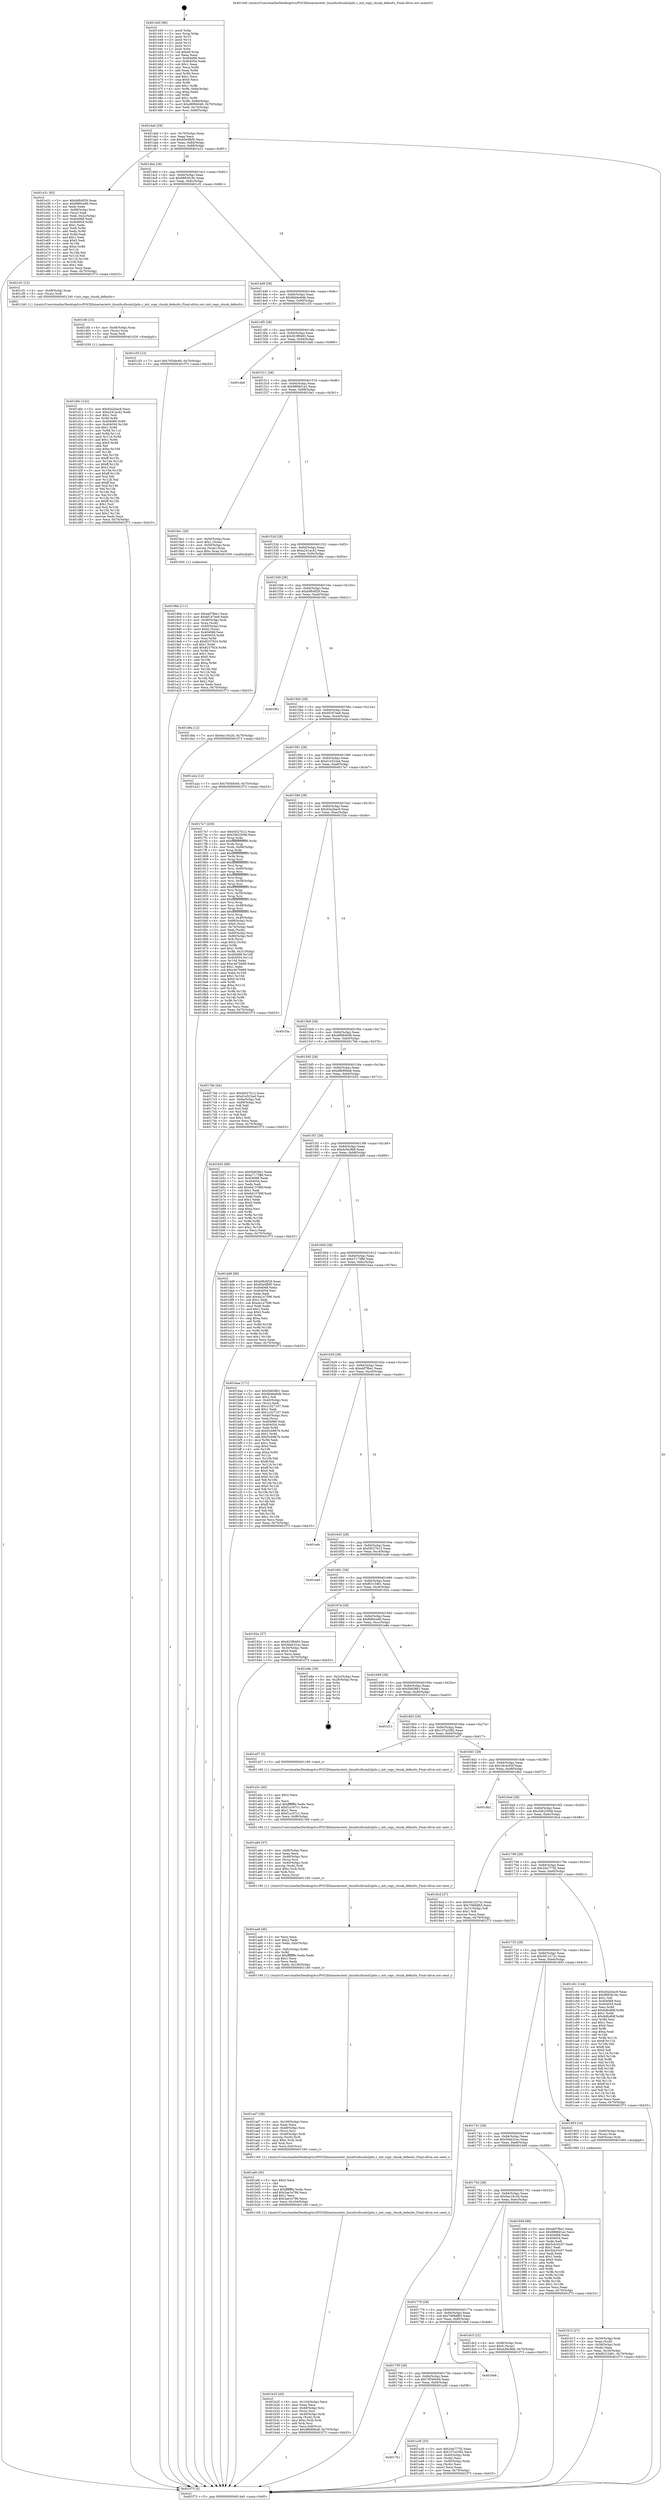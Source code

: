digraph "0x401440" {
  label = "0x401440 (/mnt/c/Users/mathe/Desktop/tcc/POCII/binaries/extr_linuxfscifssmb2pdu.c_init_copy_chunk_defaults_Final-ollvm.out::main(0))"
  labelloc = "t"
  node[shape=record]

  Entry [label="",width=0.3,height=0.3,shape=circle,fillcolor=black,style=filled]
  "0x4014a0" [label="{
     0x4014a0 [29]\l
     | [instrs]\l
     &nbsp;&nbsp;0x4014a0 \<+3\>: mov -0x70(%rbp),%eax\l
     &nbsp;&nbsp;0x4014a3 \<+2\>: mov %eax,%ecx\l
     &nbsp;&nbsp;0x4014a5 \<+6\>: sub $0x85e0fbf5,%ecx\l
     &nbsp;&nbsp;0x4014ab \<+6\>: mov %eax,-0x84(%rbp)\l
     &nbsp;&nbsp;0x4014b1 \<+6\>: mov %ecx,-0x88(%rbp)\l
     &nbsp;&nbsp;0x4014b7 \<+6\>: je 0000000000401e31 \<main+0x9f1\>\l
  }"]
  "0x401e31" [label="{
     0x401e31 [93]\l
     | [instrs]\l
     &nbsp;&nbsp;0x401e31 \<+5\>: mov $0xb9fc6f29,%eax\l
     &nbsp;&nbsp;0x401e36 \<+5\>: mov $0xf680ce66,%ecx\l
     &nbsp;&nbsp;0x401e3b \<+2\>: xor %edx,%edx\l
     &nbsp;&nbsp;0x401e3d \<+4\>: mov -0x68(%rbp),%rsi\l
     &nbsp;&nbsp;0x401e41 \<+2\>: mov (%rsi),%edi\l
     &nbsp;&nbsp;0x401e43 \<+3\>: mov %edi,-0x2c(%rbp)\l
     &nbsp;&nbsp;0x401e46 \<+7\>: mov 0x404068,%edi\l
     &nbsp;&nbsp;0x401e4d \<+8\>: mov 0x404054,%r8d\l
     &nbsp;&nbsp;0x401e55 \<+3\>: sub $0x1,%edx\l
     &nbsp;&nbsp;0x401e58 \<+3\>: mov %edi,%r9d\l
     &nbsp;&nbsp;0x401e5b \<+3\>: add %edx,%r9d\l
     &nbsp;&nbsp;0x401e5e \<+4\>: imul %r9d,%edi\l
     &nbsp;&nbsp;0x401e62 \<+3\>: and $0x1,%edi\l
     &nbsp;&nbsp;0x401e65 \<+3\>: cmp $0x0,%edi\l
     &nbsp;&nbsp;0x401e68 \<+4\>: sete %r10b\l
     &nbsp;&nbsp;0x401e6c \<+4\>: cmp $0xa,%r8d\l
     &nbsp;&nbsp;0x401e70 \<+4\>: setl %r11b\l
     &nbsp;&nbsp;0x401e74 \<+3\>: mov %r10b,%bl\l
     &nbsp;&nbsp;0x401e77 \<+3\>: and %r11b,%bl\l
     &nbsp;&nbsp;0x401e7a \<+3\>: xor %r11b,%r10b\l
     &nbsp;&nbsp;0x401e7d \<+3\>: or %r10b,%bl\l
     &nbsp;&nbsp;0x401e80 \<+3\>: test $0x1,%bl\l
     &nbsp;&nbsp;0x401e83 \<+3\>: cmovne %ecx,%eax\l
     &nbsp;&nbsp;0x401e86 \<+3\>: mov %eax,-0x70(%rbp)\l
     &nbsp;&nbsp;0x401e89 \<+5\>: jmp 0000000000401f73 \<main+0xb33\>\l
  }"]
  "0x4014bd" [label="{
     0x4014bd [28]\l
     | [instrs]\l
     &nbsp;&nbsp;0x4014bd \<+5\>: jmp 00000000004014c2 \<main+0x82\>\l
     &nbsp;&nbsp;0x4014c2 \<+6\>: mov -0x84(%rbp),%eax\l
     &nbsp;&nbsp;0x4014c8 \<+5\>: sub $0x8883618c,%eax\l
     &nbsp;&nbsp;0x4014cd \<+6\>: mov %eax,-0x8c(%rbp)\l
     &nbsp;&nbsp;0x4014d3 \<+6\>: je 0000000000401cf1 \<main+0x8b1\>\l
  }"]
  Exit [label="",width=0.3,height=0.3,shape=circle,fillcolor=black,style=filled,peripheries=2]
  "0x401cf1" [label="{
     0x401cf1 [12]\l
     | [instrs]\l
     &nbsp;&nbsp;0x401cf1 \<+4\>: mov -0x48(%rbp),%rax\l
     &nbsp;&nbsp;0x401cf5 \<+3\>: mov (%rax),%rdi\l
     &nbsp;&nbsp;0x401cf8 \<+5\>: call 0000000000401240 \<init_copy_chunk_defaults\>\l
     | [calls]\l
     &nbsp;&nbsp;0x401240 \{1\} (/mnt/c/Users/mathe/Desktop/tcc/POCII/binaries/extr_linuxfscifssmb2pdu.c_init_copy_chunk_defaults_Final-ollvm.out::init_copy_chunk_defaults)\l
  }"]
  "0x4014d9" [label="{
     0x4014d9 [28]\l
     | [instrs]\l
     &nbsp;&nbsp;0x4014d9 \<+5\>: jmp 00000000004014de \<main+0x9e\>\l
     &nbsp;&nbsp;0x4014de \<+6\>: mov -0x84(%rbp),%eax\l
     &nbsp;&nbsp;0x4014e4 \<+5\>: sub $0x8bbbe6db,%eax\l
     &nbsp;&nbsp;0x4014e9 \<+6\>: mov %eax,-0x90(%rbp)\l
     &nbsp;&nbsp;0x4014ef \<+6\>: je 0000000000401c55 \<main+0x815\>\l
  }"]
  "0x401d0c" [label="{
     0x401d0c [142]\l
     | [instrs]\l
     &nbsp;&nbsp;0x401d0c \<+5\>: mov $0xd3a2bac9,%ecx\l
     &nbsp;&nbsp;0x401d11 \<+5\>: mov $0xa241ac42,%edx\l
     &nbsp;&nbsp;0x401d16 \<+3\>: mov $0x1,%sil\l
     &nbsp;&nbsp;0x401d19 \<+3\>: xor %r8d,%r8d\l
     &nbsp;&nbsp;0x401d1c \<+8\>: mov 0x404068,%r9d\l
     &nbsp;&nbsp;0x401d24 \<+8\>: mov 0x404054,%r10d\l
     &nbsp;&nbsp;0x401d2c \<+4\>: sub $0x1,%r8d\l
     &nbsp;&nbsp;0x401d30 \<+3\>: mov %r9d,%r11d\l
     &nbsp;&nbsp;0x401d33 \<+3\>: add %r8d,%r11d\l
     &nbsp;&nbsp;0x401d36 \<+4\>: imul %r11d,%r9d\l
     &nbsp;&nbsp;0x401d3a \<+4\>: and $0x1,%r9d\l
     &nbsp;&nbsp;0x401d3e \<+4\>: cmp $0x0,%r9d\l
     &nbsp;&nbsp;0x401d42 \<+3\>: sete %bl\l
     &nbsp;&nbsp;0x401d45 \<+4\>: cmp $0xa,%r10d\l
     &nbsp;&nbsp;0x401d49 \<+4\>: setl %r14b\l
     &nbsp;&nbsp;0x401d4d \<+3\>: mov %bl,%r15b\l
     &nbsp;&nbsp;0x401d50 \<+4\>: xor $0xff,%r15b\l
     &nbsp;&nbsp;0x401d54 \<+3\>: mov %r14b,%r12b\l
     &nbsp;&nbsp;0x401d57 \<+4\>: xor $0xff,%r12b\l
     &nbsp;&nbsp;0x401d5b \<+4\>: xor $0x1,%sil\l
     &nbsp;&nbsp;0x401d5f \<+3\>: mov %r15b,%r13b\l
     &nbsp;&nbsp;0x401d62 \<+4\>: and $0xff,%r13b\l
     &nbsp;&nbsp;0x401d66 \<+3\>: and %sil,%bl\l
     &nbsp;&nbsp;0x401d69 \<+3\>: mov %r12b,%al\l
     &nbsp;&nbsp;0x401d6c \<+2\>: and $0xff,%al\l
     &nbsp;&nbsp;0x401d6e \<+3\>: and %sil,%r14b\l
     &nbsp;&nbsp;0x401d71 \<+3\>: or %bl,%r13b\l
     &nbsp;&nbsp;0x401d74 \<+3\>: or %r14b,%al\l
     &nbsp;&nbsp;0x401d77 \<+3\>: xor %al,%r13b\l
     &nbsp;&nbsp;0x401d7a \<+3\>: or %r12b,%r15b\l
     &nbsp;&nbsp;0x401d7d \<+4\>: xor $0xff,%r15b\l
     &nbsp;&nbsp;0x401d81 \<+4\>: or $0x1,%sil\l
     &nbsp;&nbsp;0x401d85 \<+3\>: and %sil,%r15b\l
     &nbsp;&nbsp;0x401d88 \<+3\>: or %r15b,%r13b\l
     &nbsp;&nbsp;0x401d8b \<+4\>: test $0x1,%r13b\l
     &nbsp;&nbsp;0x401d8f \<+3\>: cmovne %edx,%ecx\l
     &nbsp;&nbsp;0x401d92 \<+3\>: mov %ecx,-0x70(%rbp)\l
     &nbsp;&nbsp;0x401d95 \<+5\>: jmp 0000000000401f73 \<main+0xb33\>\l
  }"]
  "0x401c55" [label="{
     0x401c55 [12]\l
     | [instrs]\l
     &nbsp;&nbsp;0x401c55 \<+7\>: movl $0x76549c60,-0x70(%rbp)\l
     &nbsp;&nbsp;0x401c5c \<+5\>: jmp 0000000000401f73 \<main+0xb33\>\l
  }"]
  "0x4014f5" [label="{
     0x4014f5 [28]\l
     | [instrs]\l
     &nbsp;&nbsp;0x4014f5 \<+5\>: jmp 00000000004014fa \<main+0xba\>\l
     &nbsp;&nbsp;0x4014fa \<+6\>: mov -0x84(%rbp),%eax\l
     &nbsp;&nbsp;0x401500 \<+5\>: sub $0x923f8483,%eax\l
     &nbsp;&nbsp;0x401505 \<+6\>: mov %eax,-0x94(%rbp)\l
     &nbsp;&nbsp;0x40150b \<+6\>: je 0000000000401da6 \<main+0x966\>\l
  }"]
  "0x401cfd" [label="{
     0x401cfd [15]\l
     | [instrs]\l
     &nbsp;&nbsp;0x401cfd \<+4\>: mov -0x48(%rbp),%rax\l
     &nbsp;&nbsp;0x401d01 \<+3\>: mov (%rax),%rax\l
     &nbsp;&nbsp;0x401d04 \<+3\>: mov %rax,%rdi\l
     &nbsp;&nbsp;0x401d07 \<+5\>: call 0000000000401030 \<free@plt\>\l
     | [calls]\l
     &nbsp;&nbsp;0x401030 \{1\} (unknown)\l
  }"]
  "0x401da6" [label="{
     0x401da6\l
  }", style=dashed]
  "0x401511" [label="{
     0x401511 [28]\l
     | [instrs]\l
     &nbsp;&nbsp;0x401511 \<+5\>: jmp 0000000000401516 \<main+0xd6\>\l
     &nbsp;&nbsp;0x401516 \<+6\>: mov -0x84(%rbp),%eax\l
     &nbsp;&nbsp;0x40151c \<+5\>: sub $0x9888d1a2,%eax\l
     &nbsp;&nbsp;0x401521 \<+6\>: mov %eax,-0x98(%rbp)\l
     &nbsp;&nbsp;0x401527 \<+6\>: je 00000000004019a1 \<main+0x561\>\l
  }"]
  "0x401b25" [label="{
     0x401b25 [45]\l
     | [instrs]\l
     &nbsp;&nbsp;0x401b25 \<+6\>: mov -0x104(%rbp),%ecx\l
     &nbsp;&nbsp;0x401b2b \<+3\>: imul %eax,%ecx\l
     &nbsp;&nbsp;0x401b2e \<+4\>: mov -0x48(%rbp),%rsi\l
     &nbsp;&nbsp;0x401b32 \<+3\>: mov (%rsi),%rsi\l
     &nbsp;&nbsp;0x401b35 \<+4\>: mov -0x40(%rbp),%rdi\l
     &nbsp;&nbsp;0x401b39 \<+3\>: movslq (%rdi),%rdi\l
     &nbsp;&nbsp;0x401b3c \<+4\>: imul $0xc,%rdi,%rdi\l
     &nbsp;&nbsp;0x401b40 \<+3\>: add %rdi,%rsi\l
     &nbsp;&nbsp;0x401b43 \<+3\>: mov %ecx,0x8(%rsi)\l
     &nbsp;&nbsp;0x401b46 \<+7\>: movl $0xd8b90ba8,-0x70(%rbp)\l
     &nbsp;&nbsp;0x401b4d \<+5\>: jmp 0000000000401f73 \<main+0xb33\>\l
  }"]
  "0x4019a1" [label="{
     0x4019a1 [26]\l
     | [instrs]\l
     &nbsp;&nbsp;0x4019a1 \<+4\>: mov -0x50(%rbp),%rax\l
     &nbsp;&nbsp;0x4019a5 \<+6\>: movl $0x1,(%rax)\l
     &nbsp;&nbsp;0x4019ab \<+4\>: mov -0x50(%rbp),%rax\l
     &nbsp;&nbsp;0x4019af \<+3\>: movslq (%rax),%rax\l
     &nbsp;&nbsp;0x4019b2 \<+4\>: imul $0xc,%rax,%rdi\l
     &nbsp;&nbsp;0x4019b6 \<+5\>: call 0000000000401050 \<malloc@plt\>\l
     | [calls]\l
     &nbsp;&nbsp;0x401050 \{1\} (unknown)\l
  }"]
  "0x40152d" [label="{
     0x40152d [28]\l
     | [instrs]\l
     &nbsp;&nbsp;0x40152d \<+5\>: jmp 0000000000401532 \<main+0xf2\>\l
     &nbsp;&nbsp;0x401532 \<+6\>: mov -0x84(%rbp),%eax\l
     &nbsp;&nbsp;0x401538 \<+5\>: sub $0xa241ac42,%eax\l
     &nbsp;&nbsp;0x40153d \<+6\>: mov %eax,-0x9c(%rbp)\l
     &nbsp;&nbsp;0x401543 \<+6\>: je 0000000000401d9a \<main+0x95a\>\l
  }"]
  "0x401afd" [label="{
     0x401afd [40]\l
     | [instrs]\l
     &nbsp;&nbsp;0x401afd \<+5\>: mov $0x2,%ecx\l
     &nbsp;&nbsp;0x401b02 \<+1\>: cltd\l
     &nbsp;&nbsp;0x401b03 \<+2\>: idiv %ecx\l
     &nbsp;&nbsp;0x401b05 \<+6\>: imul $0xfffffffe,%edx,%ecx\l
     &nbsp;&nbsp;0x401b0b \<+6\>: add $0x3ae1e786,%ecx\l
     &nbsp;&nbsp;0x401b11 \<+3\>: add $0x1,%ecx\l
     &nbsp;&nbsp;0x401b14 \<+6\>: sub $0x3ae1e786,%ecx\l
     &nbsp;&nbsp;0x401b1a \<+6\>: mov %ecx,-0x104(%rbp)\l
     &nbsp;&nbsp;0x401b20 \<+5\>: call 0000000000401160 \<next_i\>\l
     | [calls]\l
     &nbsp;&nbsp;0x401160 \{1\} (/mnt/c/Users/mathe/Desktop/tcc/POCII/binaries/extr_linuxfscifssmb2pdu.c_init_copy_chunk_defaults_Final-ollvm.out::next_i)\l
  }"]
  "0x401d9a" [label="{
     0x401d9a [12]\l
     | [instrs]\l
     &nbsp;&nbsp;0x401d9a \<+7\>: movl $0x6ac16c2b,-0x70(%rbp)\l
     &nbsp;&nbsp;0x401da1 \<+5\>: jmp 0000000000401f73 \<main+0xb33\>\l
  }"]
  "0x401549" [label="{
     0x401549 [28]\l
     | [instrs]\l
     &nbsp;&nbsp;0x401549 \<+5\>: jmp 000000000040154e \<main+0x10e\>\l
     &nbsp;&nbsp;0x40154e \<+6\>: mov -0x84(%rbp),%eax\l
     &nbsp;&nbsp;0x401554 \<+5\>: sub $0xb9fc6f29,%eax\l
     &nbsp;&nbsp;0x401559 \<+6\>: mov %eax,-0xa0(%rbp)\l
     &nbsp;&nbsp;0x40155f \<+6\>: je 0000000000401f61 \<main+0xb21\>\l
  }"]
  "0x401ad7" [label="{
     0x401ad7 [38]\l
     | [instrs]\l
     &nbsp;&nbsp;0x401ad7 \<+6\>: mov -0x100(%rbp),%ecx\l
     &nbsp;&nbsp;0x401add \<+3\>: imul %eax,%ecx\l
     &nbsp;&nbsp;0x401ae0 \<+4\>: mov -0x48(%rbp),%rsi\l
     &nbsp;&nbsp;0x401ae4 \<+3\>: mov (%rsi),%rsi\l
     &nbsp;&nbsp;0x401ae7 \<+4\>: mov -0x40(%rbp),%rdi\l
     &nbsp;&nbsp;0x401aeb \<+3\>: movslq (%rdi),%rdi\l
     &nbsp;&nbsp;0x401aee \<+4\>: imul $0xc,%rdi,%rdi\l
     &nbsp;&nbsp;0x401af2 \<+3\>: add %rdi,%rsi\l
     &nbsp;&nbsp;0x401af5 \<+3\>: mov %ecx,0x4(%rsi)\l
     &nbsp;&nbsp;0x401af8 \<+5\>: call 0000000000401160 \<next_i\>\l
     | [calls]\l
     &nbsp;&nbsp;0x401160 \{1\} (/mnt/c/Users/mathe/Desktop/tcc/POCII/binaries/extr_linuxfscifssmb2pdu.c_init_copy_chunk_defaults_Final-ollvm.out::next_i)\l
  }"]
  "0x401f61" [label="{
     0x401f61\l
  }", style=dashed]
  "0x401565" [label="{
     0x401565 [28]\l
     | [instrs]\l
     &nbsp;&nbsp;0x401565 \<+5\>: jmp 000000000040156a \<main+0x12a\>\l
     &nbsp;&nbsp;0x40156a \<+6\>: mov -0x84(%rbp),%eax\l
     &nbsp;&nbsp;0x401570 \<+5\>: sub $0xbf187ee8,%eax\l
     &nbsp;&nbsp;0x401575 \<+6\>: mov %eax,-0xa4(%rbp)\l
     &nbsp;&nbsp;0x40157b \<+6\>: je 0000000000401a2a \<main+0x5ea\>\l
  }"]
  "0x401aa9" [label="{
     0x401aa9 [46]\l
     | [instrs]\l
     &nbsp;&nbsp;0x401aa9 \<+2\>: xor %ecx,%ecx\l
     &nbsp;&nbsp;0x401aab \<+5\>: mov $0x2,%edx\l
     &nbsp;&nbsp;0x401ab0 \<+6\>: mov %edx,-0xfc(%rbp)\l
     &nbsp;&nbsp;0x401ab6 \<+1\>: cltd\l
     &nbsp;&nbsp;0x401ab7 \<+7\>: mov -0xfc(%rbp),%r8d\l
     &nbsp;&nbsp;0x401abe \<+3\>: idiv %r8d\l
     &nbsp;&nbsp;0x401ac1 \<+6\>: imul $0xfffffffe,%edx,%edx\l
     &nbsp;&nbsp;0x401ac7 \<+3\>: sub $0x1,%ecx\l
     &nbsp;&nbsp;0x401aca \<+2\>: sub %ecx,%edx\l
     &nbsp;&nbsp;0x401acc \<+6\>: mov %edx,-0x100(%rbp)\l
     &nbsp;&nbsp;0x401ad2 \<+5\>: call 0000000000401160 \<next_i\>\l
     | [calls]\l
     &nbsp;&nbsp;0x401160 \{1\} (/mnt/c/Users/mathe/Desktop/tcc/POCII/binaries/extr_linuxfscifssmb2pdu.c_init_copy_chunk_defaults_Final-ollvm.out::next_i)\l
  }"]
  "0x401a2a" [label="{
     0x401a2a [12]\l
     | [instrs]\l
     &nbsp;&nbsp;0x401a2a \<+7\>: movl $0x76549c60,-0x70(%rbp)\l
     &nbsp;&nbsp;0x401a31 \<+5\>: jmp 0000000000401f73 \<main+0xb33\>\l
  }"]
  "0x401581" [label="{
     0x401581 [28]\l
     | [instrs]\l
     &nbsp;&nbsp;0x401581 \<+5\>: jmp 0000000000401586 \<main+0x146\>\l
     &nbsp;&nbsp;0x401586 \<+6\>: mov -0x84(%rbp),%eax\l
     &nbsp;&nbsp;0x40158c \<+5\>: sub $0xd1e522ed,%eax\l
     &nbsp;&nbsp;0x401591 \<+6\>: mov %eax,-0xa8(%rbp)\l
     &nbsp;&nbsp;0x401597 \<+6\>: je 00000000004017e7 \<main+0x3a7\>\l
  }"]
  "0x401a84" [label="{
     0x401a84 [37]\l
     | [instrs]\l
     &nbsp;&nbsp;0x401a84 \<+6\>: mov -0xf8(%rbp),%ecx\l
     &nbsp;&nbsp;0x401a8a \<+3\>: imul %eax,%ecx\l
     &nbsp;&nbsp;0x401a8d \<+4\>: mov -0x48(%rbp),%rsi\l
     &nbsp;&nbsp;0x401a91 \<+3\>: mov (%rsi),%rsi\l
     &nbsp;&nbsp;0x401a94 \<+4\>: mov -0x40(%rbp),%rdi\l
     &nbsp;&nbsp;0x401a98 \<+3\>: movslq (%rdi),%rdi\l
     &nbsp;&nbsp;0x401a9b \<+4\>: imul $0xc,%rdi,%rdi\l
     &nbsp;&nbsp;0x401a9f \<+3\>: add %rdi,%rsi\l
     &nbsp;&nbsp;0x401aa2 \<+2\>: mov %ecx,(%rsi)\l
     &nbsp;&nbsp;0x401aa4 \<+5\>: call 0000000000401160 \<next_i\>\l
     | [calls]\l
     &nbsp;&nbsp;0x401160 \{1\} (/mnt/c/Users/mathe/Desktop/tcc/POCII/binaries/extr_linuxfscifssmb2pdu.c_init_copy_chunk_defaults_Final-ollvm.out::next_i)\l
  }"]
  "0x4017e7" [label="{
     0x4017e7 [230]\l
     | [instrs]\l
     &nbsp;&nbsp;0x4017e7 \<+5\>: mov $0xf4527b12,%eax\l
     &nbsp;&nbsp;0x4017ec \<+5\>: mov $0x2062309d,%ecx\l
     &nbsp;&nbsp;0x4017f1 \<+3\>: mov %rsp,%rdx\l
     &nbsp;&nbsp;0x4017f4 \<+4\>: add $0xfffffffffffffff0,%rdx\l
     &nbsp;&nbsp;0x4017f8 \<+3\>: mov %rdx,%rsp\l
     &nbsp;&nbsp;0x4017fb \<+4\>: mov %rdx,-0x68(%rbp)\l
     &nbsp;&nbsp;0x4017ff \<+3\>: mov %rsp,%rdx\l
     &nbsp;&nbsp;0x401802 \<+4\>: add $0xfffffffffffffff0,%rdx\l
     &nbsp;&nbsp;0x401806 \<+3\>: mov %rdx,%rsp\l
     &nbsp;&nbsp;0x401809 \<+3\>: mov %rsp,%rsi\l
     &nbsp;&nbsp;0x40180c \<+4\>: add $0xfffffffffffffff0,%rsi\l
     &nbsp;&nbsp;0x401810 \<+3\>: mov %rsi,%rsp\l
     &nbsp;&nbsp;0x401813 \<+4\>: mov %rsi,-0x60(%rbp)\l
     &nbsp;&nbsp;0x401817 \<+3\>: mov %rsp,%rsi\l
     &nbsp;&nbsp;0x40181a \<+4\>: add $0xfffffffffffffff0,%rsi\l
     &nbsp;&nbsp;0x40181e \<+3\>: mov %rsi,%rsp\l
     &nbsp;&nbsp;0x401821 \<+4\>: mov %rsi,-0x58(%rbp)\l
     &nbsp;&nbsp;0x401825 \<+3\>: mov %rsp,%rsi\l
     &nbsp;&nbsp;0x401828 \<+4\>: add $0xfffffffffffffff0,%rsi\l
     &nbsp;&nbsp;0x40182c \<+3\>: mov %rsi,%rsp\l
     &nbsp;&nbsp;0x40182f \<+4\>: mov %rsi,-0x50(%rbp)\l
     &nbsp;&nbsp;0x401833 \<+3\>: mov %rsp,%rsi\l
     &nbsp;&nbsp;0x401836 \<+4\>: add $0xfffffffffffffff0,%rsi\l
     &nbsp;&nbsp;0x40183a \<+3\>: mov %rsi,%rsp\l
     &nbsp;&nbsp;0x40183d \<+4\>: mov %rsi,-0x48(%rbp)\l
     &nbsp;&nbsp;0x401841 \<+3\>: mov %rsp,%rsi\l
     &nbsp;&nbsp;0x401844 \<+4\>: add $0xfffffffffffffff0,%rsi\l
     &nbsp;&nbsp;0x401848 \<+3\>: mov %rsi,%rsp\l
     &nbsp;&nbsp;0x40184b \<+4\>: mov %rsi,-0x40(%rbp)\l
     &nbsp;&nbsp;0x40184f \<+4\>: mov -0x68(%rbp),%rsi\l
     &nbsp;&nbsp;0x401853 \<+6\>: movl $0x0,(%rsi)\l
     &nbsp;&nbsp;0x401859 \<+3\>: mov -0x74(%rbp),%edi\l
     &nbsp;&nbsp;0x40185c \<+2\>: mov %edi,(%rdx)\l
     &nbsp;&nbsp;0x40185e \<+4\>: mov -0x60(%rbp),%rsi\l
     &nbsp;&nbsp;0x401862 \<+4\>: mov -0x80(%rbp),%r8\l
     &nbsp;&nbsp;0x401866 \<+3\>: mov %r8,(%rsi)\l
     &nbsp;&nbsp;0x401869 \<+3\>: cmpl $0x2,(%rdx)\l
     &nbsp;&nbsp;0x40186c \<+4\>: setne %r9b\l
     &nbsp;&nbsp;0x401870 \<+4\>: and $0x1,%r9b\l
     &nbsp;&nbsp;0x401874 \<+4\>: mov %r9b,-0x31(%rbp)\l
     &nbsp;&nbsp;0x401878 \<+8\>: mov 0x404068,%r10d\l
     &nbsp;&nbsp;0x401880 \<+8\>: mov 0x404054,%r11d\l
     &nbsp;&nbsp;0x401888 \<+3\>: mov %r10d,%ebx\l
     &nbsp;&nbsp;0x40188b \<+6\>: add $0xc4e7bb69,%ebx\l
     &nbsp;&nbsp;0x401891 \<+3\>: sub $0x1,%ebx\l
     &nbsp;&nbsp;0x401894 \<+6\>: sub $0xc4e7bb69,%ebx\l
     &nbsp;&nbsp;0x40189a \<+4\>: imul %ebx,%r10d\l
     &nbsp;&nbsp;0x40189e \<+4\>: and $0x1,%r10d\l
     &nbsp;&nbsp;0x4018a2 \<+4\>: cmp $0x0,%r10d\l
     &nbsp;&nbsp;0x4018a6 \<+4\>: sete %r9b\l
     &nbsp;&nbsp;0x4018aa \<+4\>: cmp $0xa,%r11d\l
     &nbsp;&nbsp;0x4018ae \<+4\>: setl %r14b\l
     &nbsp;&nbsp;0x4018b2 \<+3\>: mov %r9b,%r15b\l
     &nbsp;&nbsp;0x4018b5 \<+3\>: and %r14b,%r15b\l
     &nbsp;&nbsp;0x4018b8 \<+3\>: xor %r14b,%r9b\l
     &nbsp;&nbsp;0x4018bb \<+3\>: or %r9b,%r15b\l
     &nbsp;&nbsp;0x4018be \<+4\>: test $0x1,%r15b\l
     &nbsp;&nbsp;0x4018c2 \<+3\>: cmovne %ecx,%eax\l
     &nbsp;&nbsp;0x4018c5 \<+3\>: mov %eax,-0x70(%rbp)\l
     &nbsp;&nbsp;0x4018c8 \<+5\>: jmp 0000000000401f73 \<main+0xb33\>\l
  }"]
  "0x40159d" [label="{
     0x40159d [28]\l
     | [instrs]\l
     &nbsp;&nbsp;0x40159d \<+5\>: jmp 00000000004015a2 \<main+0x162\>\l
     &nbsp;&nbsp;0x4015a2 \<+6\>: mov -0x84(%rbp),%eax\l
     &nbsp;&nbsp;0x4015a8 \<+5\>: sub $0xd3a2bac9,%eax\l
     &nbsp;&nbsp;0x4015ad \<+6\>: mov %eax,-0xac(%rbp)\l
     &nbsp;&nbsp;0x4015b3 \<+6\>: je 0000000000401f3a \<main+0xafa\>\l
  }"]
  "0x401a5c" [label="{
     0x401a5c [40]\l
     | [instrs]\l
     &nbsp;&nbsp;0x401a5c \<+5\>: mov $0x2,%ecx\l
     &nbsp;&nbsp;0x401a61 \<+1\>: cltd\l
     &nbsp;&nbsp;0x401a62 \<+2\>: idiv %ecx\l
     &nbsp;&nbsp;0x401a64 \<+6\>: imul $0xfffffffe,%edx,%ecx\l
     &nbsp;&nbsp;0x401a6a \<+6\>: add $0xf1a167c1,%ecx\l
     &nbsp;&nbsp;0x401a70 \<+3\>: add $0x1,%ecx\l
     &nbsp;&nbsp;0x401a73 \<+6\>: sub $0xf1a167c1,%ecx\l
     &nbsp;&nbsp;0x401a79 \<+6\>: mov %ecx,-0xf8(%rbp)\l
     &nbsp;&nbsp;0x401a7f \<+5\>: call 0000000000401160 \<next_i\>\l
     | [calls]\l
     &nbsp;&nbsp;0x401160 \{1\} (/mnt/c/Users/mathe/Desktop/tcc/POCII/binaries/extr_linuxfscifssmb2pdu.c_init_copy_chunk_defaults_Final-ollvm.out::next_i)\l
  }"]
  "0x401f3a" [label="{
     0x401f3a\l
  }", style=dashed]
  "0x4015b9" [label="{
     0x4015b9 [28]\l
     | [instrs]\l
     &nbsp;&nbsp;0x4015b9 \<+5\>: jmp 00000000004015be \<main+0x17e\>\l
     &nbsp;&nbsp;0x4015be \<+6\>: mov -0x84(%rbp),%eax\l
     &nbsp;&nbsp;0x4015c4 \<+5\>: sub $0xd8994048,%eax\l
     &nbsp;&nbsp;0x4015c9 \<+6\>: mov %eax,-0xb0(%rbp)\l
     &nbsp;&nbsp;0x4015cf \<+6\>: je 00000000004017bb \<main+0x37b\>\l
  }"]
  "0x4017b1" [label="{
     0x4017b1\l
  }", style=dashed]
  "0x4017bb" [label="{
     0x4017bb [44]\l
     | [instrs]\l
     &nbsp;&nbsp;0x4017bb \<+5\>: mov $0xf4527b12,%eax\l
     &nbsp;&nbsp;0x4017c0 \<+5\>: mov $0xd1e522ed,%ecx\l
     &nbsp;&nbsp;0x4017c5 \<+3\>: mov -0x6a(%rbp),%dl\l
     &nbsp;&nbsp;0x4017c8 \<+4\>: mov -0x69(%rbp),%sil\l
     &nbsp;&nbsp;0x4017cc \<+3\>: mov %dl,%dil\l
     &nbsp;&nbsp;0x4017cf \<+3\>: and %sil,%dil\l
     &nbsp;&nbsp;0x4017d2 \<+3\>: xor %sil,%dl\l
     &nbsp;&nbsp;0x4017d5 \<+3\>: or %dl,%dil\l
     &nbsp;&nbsp;0x4017d8 \<+4\>: test $0x1,%dil\l
     &nbsp;&nbsp;0x4017dc \<+3\>: cmovne %ecx,%eax\l
     &nbsp;&nbsp;0x4017df \<+3\>: mov %eax,-0x70(%rbp)\l
     &nbsp;&nbsp;0x4017e2 \<+5\>: jmp 0000000000401f73 \<main+0xb33\>\l
  }"]
  "0x4015d5" [label="{
     0x4015d5 [28]\l
     | [instrs]\l
     &nbsp;&nbsp;0x4015d5 \<+5\>: jmp 00000000004015da \<main+0x19a\>\l
     &nbsp;&nbsp;0x4015da \<+6\>: mov -0x84(%rbp),%eax\l
     &nbsp;&nbsp;0x4015e0 \<+5\>: sub $0xd8b90ba8,%eax\l
     &nbsp;&nbsp;0x4015e5 \<+6\>: mov %eax,-0xb4(%rbp)\l
     &nbsp;&nbsp;0x4015eb \<+6\>: je 0000000000401b52 \<main+0x712\>\l
  }"]
  "0x401f73" [label="{
     0x401f73 [5]\l
     | [instrs]\l
     &nbsp;&nbsp;0x401f73 \<+5\>: jmp 00000000004014a0 \<main+0x60\>\l
  }"]
  "0x401440" [label="{
     0x401440 [96]\l
     | [instrs]\l
     &nbsp;&nbsp;0x401440 \<+1\>: push %rbp\l
     &nbsp;&nbsp;0x401441 \<+3\>: mov %rsp,%rbp\l
     &nbsp;&nbsp;0x401444 \<+2\>: push %r15\l
     &nbsp;&nbsp;0x401446 \<+2\>: push %r14\l
     &nbsp;&nbsp;0x401448 \<+2\>: push %r13\l
     &nbsp;&nbsp;0x40144a \<+2\>: push %r12\l
     &nbsp;&nbsp;0x40144c \<+1\>: push %rbx\l
     &nbsp;&nbsp;0x40144d \<+7\>: sub $0xe8,%rsp\l
     &nbsp;&nbsp;0x401454 \<+2\>: xor %eax,%eax\l
     &nbsp;&nbsp;0x401456 \<+7\>: mov 0x404068,%ecx\l
     &nbsp;&nbsp;0x40145d \<+7\>: mov 0x404054,%edx\l
     &nbsp;&nbsp;0x401464 \<+3\>: sub $0x1,%eax\l
     &nbsp;&nbsp;0x401467 \<+3\>: mov %ecx,%r8d\l
     &nbsp;&nbsp;0x40146a \<+3\>: add %eax,%r8d\l
     &nbsp;&nbsp;0x40146d \<+4\>: imul %r8d,%ecx\l
     &nbsp;&nbsp;0x401471 \<+3\>: and $0x1,%ecx\l
     &nbsp;&nbsp;0x401474 \<+3\>: cmp $0x0,%ecx\l
     &nbsp;&nbsp;0x401477 \<+4\>: sete %r9b\l
     &nbsp;&nbsp;0x40147b \<+4\>: and $0x1,%r9b\l
     &nbsp;&nbsp;0x40147f \<+4\>: mov %r9b,-0x6a(%rbp)\l
     &nbsp;&nbsp;0x401483 \<+3\>: cmp $0xa,%edx\l
     &nbsp;&nbsp;0x401486 \<+4\>: setl %r9b\l
     &nbsp;&nbsp;0x40148a \<+4\>: and $0x1,%r9b\l
     &nbsp;&nbsp;0x40148e \<+4\>: mov %r9b,-0x69(%rbp)\l
     &nbsp;&nbsp;0x401492 \<+7\>: movl $0xd8994048,-0x70(%rbp)\l
     &nbsp;&nbsp;0x401499 \<+3\>: mov %edi,-0x74(%rbp)\l
     &nbsp;&nbsp;0x40149c \<+4\>: mov %rsi,-0x80(%rbp)\l
  }"]
  "0x401a36" [label="{
     0x401a36 [33]\l
     | [instrs]\l
     &nbsp;&nbsp;0x401a36 \<+5\>: mov $0x2da777f2,%eax\l
     &nbsp;&nbsp;0x401a3b \<+5\>: mov $0x107a2582,%ecx\l
     &nbsp;&nbsp;0x401a40 \<+4\>: mov -0x40(%rbp),%rdx\l
     &nbsp;&nbsp;0x401a44 \<+2\>: mov (%rdx),%esi\l
     &nbsp;&nbsp;0x401a46 \<+4\>: mov -0x50(%rbp),%rdx\l
     &nbsp;&nbsp;0x401a4a \<+2\>: cmp (%rdx),%esi\l
     &nbsp;&nbsp;0x401a4c \<+3\>: cmovl %ecx,%eax\l
     &nbsp;&nbsp;0x401a4f \<+3\>: mov %eax,-0x70(%rbp)\l
     &nbsp;&nbsp;0x401a52 \<+5\>: jmp 0000000000401f73 \<main+0xb33\>\l
  }"]
  "0x401b52" [label="{
     0x401b52 [88]\l
     | [instrs]\l
     &nbsp;&nbsp;0x401b52 \<+5\>: mov $0x5b838b1,%eax\l
     &nbsp;&nbsp;0x401b57 \<+5\>: mov $0xe7173ffd,%ecx\l
     &nbsp;&nbsp;0x401b5c \<+7\>: mov 0x404068,%edx\l
     &nbsp;&nbsp;0x401b63 \<+7\>: mov 0x404054,%esi\l
     &nbsp;&nbsp;0x401b6a \<+2\>: mov %edx,%edi\l
     &nbsp;&nbsp;0x401b6c \<+6\>: add $0x6d13786f,%edi\l
     &nbsp;&nbsp;0x401b72 \<+3\>: sub $0x1,%edi\l
     &nbsp;&nbsp;0x401b75 \<+6\>: sub $0x6d13786f,%edi\l
     &nbsp;&nbsp;0x401b7b \<+3\>: imul %edi,%edx\l
     &nbsp;&nbsp;0x401b7e \<+3\>: and $0x1,%edx\l
     &nbsp;&nbsp;0x401b81 \<+3\>: cmp $0x0,%edx\l
     &nbsp;&nbsp;0x401b84 \<+4\>: sete %r8b\l
     &nbsp;&nbsp;0x401b88 \<+3\>: cmp $0xa,%esi\l
     &nbsp;&nbsp;0x401b8b \<+4\>: setl %r9b\l
     &nbsp;&nbsp;0x401b8f \<+3\>: mov %r8b,%r10b\l
     &nbsp;&nbsp;0x401b92 \<+3\>: and %r9b,%r10b\l
     &nbsp;&nbsp;0x401b95 \<+3\>: xor %r9b,%r8b\l
     &nbsp;&nbsp;0x401b98 \<+3\>: or %r8b,%r10b\l
     &nbsp;&nbsp;0x401b9b \<+4\>: test $0x1,%r10b\l
     &nbsp;&nbsp;0x401b9f \<+3\>: cmovne %ecx,%eax\l
     &nbsp;&nbsp;0x401ba2 \<+3\>: mov %eax,-0x70(%rbp)\l
     &nbsp;&nbsp;0x401ba5 \<+5\>: jmp 0000000000401f73 \<main+0xb33\>\l
  }"]
  "0x4015f1" [label="{
     0x4015f1 [28]\l
     | [instrs]\l
     &nbsp;&nbsp;0x4015f1 \<+5\>: jmp 00000000004015f6 \<main+0x1b6\>\l
     &nbsp;&nbsp;0x4015f6 \<+6\>: mov -0x84(%rbp),%eax\l
     &nbsp;&nbsp;0x4015fc \<+5\>: sub $0xdcf4c8b8,%eax\l
     &nbsp;&nbsp;0x401601 \<+6\>: mov %eax,-0xb8(%rbp)\l
     &nbsp;&nbsp;0x401607 \<+6\>: je 0000000000401dd9 \<main+0x999\>\l
  }"]
  "0x401795" [label="{
     0x401795 [28]\l
     | [instrs]\l
     &nbsp;&nbsp;0x401795 \<+5\>: jmp 000000000040179a \<main+0x35a\>\l
     &nbsp;&nbsp;0x40179a \<+6\>: mov -0x84(%rbp),%eax\l
     &nbsp;&nbsp;0x4017a0 \<+5\>: sub $0x76549c60,%eax\l
     &nbsp;&nbsp;0x4017a5 \<+6\>: mov %eax,-0xf4(%rbp)\l
     &nbsp;&nbsp;0x4017ab \<+6\>: je 0000000000401a36 \<main+0x5f6\>\l
  }"]
  "0x401dd9" [label="{
     0x401dd9 [88]\l
     | [instrs]\l
     &nbsp;&nbsp;0x401dd9 \<+5\>: mov $0xb9fc6f29,%eax\l
     &nbsp;&nbsp;0x401dde \<+5\>: mov $0x85e0fbf5,%ecx\l
     &nbsp;&nbsp;0x401de3 \<+7\>: mov 0x404068,%edx\l
     &nbsp;&nbsp;0x401dea \<+7\>: mov 0x404054,%esi\l
     &nbsp;&nbsp;0x401df1 \<+2\>: mov %edx,%edi\l
     &nbsp;&nbsp;0x401df3 \<+6\>: add $0xda1a7596,%edi\l
     &nbsp;&nbsp;0x401df9 \<+3\>: sub $0x1,%edi\l
     &nbsp;&nbsp;0x401dfc \<+6\>: sub $0xda1a7596,%edi\l
     &nbsp;&nbsp;0x401e02 \<+3\>: imul %edi,%edx\l
     &nbsp;&nbsp;0x401e05 \<+3\>: and $0x1,%edx\l
     &nbsp;&nbsp;0x401e08 \<+3\>: cmp $0x0,%edx\l
     &nbsp;&nbsp;0x401e0b \<+4\>: sete %r8b\l
     &nbsp;&nbsp;0x401e0f \<+3\>: cmp $0xa,%esi\l
     &nbsp;&nbsp;0x401e12 \<+4\>: setl %r9b\l
     &nbsp;&nbsp;0x401e16 \<+3\>: mov %r8b,%r10b\l
     &nbsp;&nbsp;0x401e19 \<+3\>: and %r9b,%r10b\l
     &nbsp;&nbsp;0x401e1c \<+3\>: xor %r9b,%r8b\l
     &nbsp;&nbsp;0x401e1f \<+3\>: or %r8b,%r10b\l
     &nbsp;&nbsp;0x401e22 \<+4\>: test $0x1,%r10b\l
     &nbsp;&nbsp;0x401e26 \<+3\>: cmovne %ecx,%eax\l
     &nbsp;&nbsp;0x401e29 \<+3\>: mov %eax,-0x70(%rbp)\l
     &nbsp;&nbsp;0x401e2c \<+5\>: jmp 0000000000401f73 \<main+0xb33\>\l
  }"]
  "0x40160d" [label="{
     0x40160d [28]\l
     | [instrs]\l
     &nbsp;&nbsp;0x40160d \<+5\>: jmp 0000000000401612 \<main+0x1d2\>\l
     &nbsp;&nbsp;0x401612 \<+6\>: mov -0x84(%rbp),%eax\l
     &nbsp;&nbsp;0x401618 \<+5\>: sub $0xe7173ffd,%eax\l
     &nbsp;&nbsp;0x40161d \<+6\>: mov %eax,-0xbc(%rbp)\l
     &nbsp;&nbsp;0x401623 \<+6\>: je 0000000000401baa \<main+0x76a\>\l
  }"]
  "0x4018e8" [label="{
     0x4018e8\l
  }", style=dashed]
  "0x401baa" [label="{
     0x401baa [171]\l
     | [instrs]\l
     &nbsp;&nbsp;0x401baa \<+5\>: mov $0x5b838b1,%eax\l
     &nbsp;&nbsp;0x401baf \<+5\>: mov $0x8bbbe6db,%ecx\l
     &nbsp;&nbsp;0x401bb4 \<+2\>: mov $0x1,%dl\l
     &nbsp;&nbsp;0x401bb6 \<+4\>: mov -0x40(%rbp),%rsi\l
     &nbsp;&nbsp;0x401bba \<+2\>: mov (%rsi),%edi\l
     &nbsp;&nbsp;0x401bbc \<+6\>: sub $0x1c327107,%edi\l
     &nbsp;&nbsp;0x401bc2 \<+3\>: add $0x1,%edi\l
     &nbsp;&nbsp;0x401bc5 \<+6\>: add $0x1c327107,%edi\l
     &nbsp;&nbsp;0x401bcb \<+4\>: mov -0x40(%rbp),%rsi\l
     &nbsp;&nbsp;0x401bcf \<+2\>: mov %edi,(%rsi)\l
     &nbsp;&nbsp;0x401bd1 \<+7\>: mov 0x404068,%edi\l
     &nbsp;&nbsp;0x401bd8 \<+8\>: mov 0x404054,%r8d\l
     &nbsp;&nbsp;0x401be0 \<+3\>: mov %edi,%r9d\l
     &nbsp;&nbsp;0x401be3 \<+7\>: sub $0xf3cb967b,%r9d\l
     &nbsp;&nbsp;0x401bea \<+4\>: sub $0x1,%r9d\l
     &nbsp;&nbsp;0x401bee \<+7\>: add $0xf3cb967b,%r9d\l
     &nbsp;&nbsp;0x401bf5 \<+4\>: imul %r9d,%edi\l
     &nbsp;&nbsp;0x401bf9 \<+3\>: and $0x1,%edi\l
     &nbsp;&nbsp;0x401bfc \<+3\>: cmp $0x0,%edi\l
     &nbsp;&nbsp;0x401bff \<+4\>: sete %r10b\l
     &nbsp;&nbsp;0x401c03 \<+4\>: cmp $0xa,%r8d\l
     &nbsp;&nbsp;0x401c07 \<+4\>: setl %r11b\l
     &nbsp;&nbsp;0x401c0b \<+3\>: mov %r10b,%bl\l
     &nbsp;&nbsp;0x401c0e \<+3\>: xor $0xff,%bl\l
     &nbsp;&nbsp;0x401c11 \<+3\>: mov %r11b,%r14b\l
     &nbsp;&nbsp;0x401c14 \<+4\>: xor $0xff,%r14b\l
     &nbsp;&nbsp;0x401c18 \<+3\>: xor $0x0,%dl\l
     &nbsp;&nbsp;0x401c1b \<+3\>: mov %bl,%r15b\l
     &nbsp;&nbsp;0x401c1e \<+4\>: and $0x0,%r15b\l
     &nbsp;&nbsp;0x401c22 \<+3\>: and %dl,%r10b\l
     &nbsp;&nbsp;0x401c25 \<+3\>: mov %r14b,%r12b\l
     &nbsp;&nbsp;0x401c28 \<+4\>: and $0x0,%r12b\l
     &nbsp;&nbsp;0x401c2c \<+3\>: and %dl,%r11b\l
     &nbsp;&nbsp;0x401c2f \<+3\>: or %r10b,%r15b\l
     &nbsp;&nbsp;0x401c32 \<+3\>: or %r11b,%r12b\l
     &nbsp;&nbsp;0x401c35 \<+3\>: xor %r12b,%r15b\l
     &nbsp;&nbsp;0x401c38 \<+3\>: or %r14b,%bl\l
     &nbsp;&nbsp;0x401c3b \<+3\>: xor $0xff,%bl\l
     &nbsp;&nbsp;0x401c3e \<+3\>: or $0x0,%dl\l
     &nbsp;&nbsp;0x401c41 \<+2\>: and %dl,%bl\l
     &nbsp;&nbsp;0x401c43 \<+3\>: or %bl,%r15b\l
     &nbsp;&nbsp;0x401c46 \<+4\>: test $0x1,%r15b\l
     &nbsp;&nbsp;0x401c4a \<+3\>: cmovne %ecx,%eax\l
     &nbsp;&nbsp;0x401c4d \<+3\>: mov %eax,-0x70(%rbp)\l
     &nbsp;&nbsp;0x401c50 \<+5\>: jmp 0000000000401f73 \<main+0xb33\>\l
  }"]
  "0x401629" [label="{
     0x401629 [28]\l
     | [instrs]\l
     &nbsp;&nbsp;0x401629 \<+5\>: jmp 000000000040162e \<main+0x1ee\>\l
     &nbsp;&nbsp;0x40162e \<+6\>: mov -0x84(%rbp),%eax\l
     &nbsp;&nbsp;0x401634 \<+5\>: sub $0xebf7fbe1,%eax\l
     &nbsp;&nbsp;0x401639 \<+6\>: mov %eax,-0xc0(%rbp)\l
     &nbsp;&nbsp;0x40163f \<+6\>: je 0000000000401edc \<main+0xa9c\>\l
  }"]
  "0x401779" [label="{
     0x401779 [28]\l
     | [instrs]\l
     &nbsp;&nbsp;0x401779 \<+5\>: jmp 000000000040177e \<main+0x33e\>\l
     &nbsp;&nbsp;0x40177e \<+6\>: mov -0x84(%rbp),%eax\l
     &nbsp;&nbsp;0x401784 \<+5\>: sub $0x7068dfb5,%eax\l
     &nbsp;&nbsp;0x401789 \<+6\>: mov %eax,-0xf0(%rbp)\l
     &nbsp;&nbsp;0x40178f \<+6\>: je 00000000004018e8 \<main+0x4a8\>\l
  }"]
  "0x401edc" [label="{
     0x401edc\l
  }", style=dashed]
  "0x401645" [label="{
     0x401645 [28]\l
     | [instrs]\l
     &nbsp;&nbsp;0x401645 \<+5\>: jmp 000000000040164a \<main+0x20a\>\l
     &nbsp;&nbsp;0x40164a \<+6\>: mov -0x84(%rbp),%eax\l
     &nbsp;&nbsp;0x401650 \<+5\>: sub $0xf4527b12,%eax\l
     &nbsp;&nbsp;0x401655 \<+6\>: mov %eax,-0xc4(%rbp)\l
     &nbsp;&nbsp;0x40165b \<+6\>: je 0000000000401ea0 \<main+0xa60\>\l
  }"]
  "0x401dc3" [label="{
     0x401dc3 [22]\l
     | [instrs]\l
     &nbsp;&nbsp;0x401dc3 \<+4\>: mov -0x68(%rbp),%rax\l
     &nbsp;&nbsp;0x401dc7 \<+6\>: movl $0x0,(%rax)\l
     &nbsp;&nbsp;0x401dcd \<+7\>: movl $0xdcf4c8b8,-0x70(%rbp)\l
     &nbsp;&nbsp;0x401dd4 \<+5\>: jmp 0000000000401f73 \<main+0xb33\>\l
  }"]
  "0x401ea0" [label="{
     0x401ea0\l
  }", style=dashed]
  "0x401661" [label="{
     0x401661 [28]\l
     | [instrs]\l
     &nbsp;&nbsp;0x401661 \<+5\>: jmp 0000000000401666 \<main+0x226\>\l
     &nbsp;&nbsp;0x401666 \<+6\>: mov -0x84(%rbp),%eax\l
     &nbsp;&nbsp;0x40166c \<+5\>: sub $0xf6315461,%eax\l
     &nbsp;&nbsp;0x401671 \<+6\>: mov %eax,-0xc8(%rbp)\l
     &nbsp;&nbsp;0x401677 \<+6\>: je 000000000040192e \<main+0x4ee\>\l
  }"]
  "0x4019bb" [label="{
     0x4019bb [111]\l
     | [instrs]\l
     &nbsp;&nbsp;0x4019bb \<+5\>: mov $0xebf7fbe1,%ecx\l
     &nbsp;&nbsp;0x4019c0 \<+5\>: mov $0xbf187ee8,%edx\l
     &nbsp;&nbsp;0x4019c5 \<+4\>: mov -0x48(%rbp),%rdi\l
     &nbsp;&nbsp;0x4019c9 \<+3\>: mov %rax,(%rdi)\l
     &nbsp;&nbsp;0x4019cc \<+4\>: mov -0x40(%rbp),%rax\l
     &nbsp;&nbsp;0x4019d0 \<+6\>: movl $0x0,(%rax)\l
     &nbsp;&nbsp;0x4019d6 \<+7\>: mov 0x404068,%esi\l
     &nbsp;&nbsp;0x4019dd \<+8\>: mov 0x404054,%r8d\l
     &nbsp;&nbsp;0x4019e5 \<+3\>: mov %esi,%r9d\l
     &nbsp;&nbsp;0x4019e8 \<+7\>: sub $0x8237924,%r9d\l
     &nbsp;&nbsp;0x4019ef \<+4\>: sub $0x1,%r9d\l
     &nbsp;&nbsp;0x4019f3 \<+7\>: add $0x8237924,%r9d\l
     &nbsp;&nbsp;0x4019fa \<+4\>: imul %r9d,%esi\l
     &nbsp;&nbsp;0x4019fe \<+3\>: and $0x1,%esi\l
     &nbsp;&nbsp;0x401a01 \<+3\>: cmp $0x0,%esi\l
     &nbsp;&nbsp;0x401a04 \<+4\>: sete %r10b\l
     &nbsp;&nbsp;0x401a08 \<+4\>: cmp $0xa,%r8d\l
     &nbsp;&nbsp;0x401a0c \<+4\>: setl %r11b\l
     &nbsp;&nbsp;0x401a10 \<+3\>: mov %r10b,%bl\l
     &nbsp;&nbsp;0x401a13 \<+3\>: and %r11b,%bl\l
     &nbsp;&nbsp;0x401a16 \<+3\>: xor %r11b,%r10b\l
     &nbsp;&nbsp;0x401a19 \<+3\>: or %r10b,%bl\l
     &nbsp;&nbsp;0x401a1c \<+3\>: test $0x1,%bl\l
     &nbsp;&nbsp;0x401a1f \<+3\>: cmovne %edx,%ecx\l
     &nbsp;&nbsp;0x401a22 \<+3\>: mov %ecx,-0x70(%rbp)\l
     &nbsp;&nbsp;0x401a25 \<+5\>: jmp 0000000000401f73 \<main+0xb33\>\l
  }"]
  "0x40192e" [label="{
     0x40192e [27]\l
     | [instrs]\l
     &nbsp;&nbsp;0x40192e \<+5\>: mov $0x923f8483,%eax\l
     &nbsp;&nbsp;0x401933 \<+5\>: mov $0x56eb31ec,%ecx\l
     &nbsp;&nbsp;0x401938 \<+3\>: mov -0x30(%rbp),%edx\l
     &nbsp;&nbsp;0x40193b \<+3\>: cmp $0x0,%edx\l
     &nbsp;&nbsp;0x40193e \<+3\>: cmove %ecx,%eax\l
     &nbsp;&nbsp;0x401941 \<+3\>: mov %eax,-0x70(%rbp)\l
     &nbsp;&nbsp;0x401944 \<+5\>: jmp 0000000000401f73 \<main+0xb33\>\l
  }"]
  "0x40167d" [label="{
     0x40167d [28]\l
     | [instrs]\l
     &nbsp;&nbsp;0x40167d \<+5\>: jmp 0000000000401682 \<main+0x242\>\l
     &nbsp;&nbsp;0x401682 \<+6\>: mov -0x84(%rbp),%eax\l
     &nbsp;&nbsp;0x401688 \<+5\>: sub $0xf680ce66,%eax\l
     &nbsp;&nbsp;0x40168d \<+6\>: mov %eax,-0xcc(%rbp)\l
     &nbsp;&nbsp;0x401693 \<+6\>: je 0000000000401e8e \<main+0xa4e\>\l
  }"]
  "0x40175d" [label="{
     0x40175d [28]\l
     | [instrs]\l
     &nbsp;&nbsp;0x40175d \<+5\>: jmp 0000000000401762 \<main+0x322\>\l
     &nbsp;&nbsp;0x401762 \<+6\>: mov -0x84(%rbp),%eax\l
     &nbsp;&nbsp;0x401768 \<+5\>: sub $0x6ac16c2b,%eax\l
     &nbsp;&nbsp;0x40176d \<+6\>: mov %eax,-0xec(%rbp)\l
     &nbsp;&nbsp;0x401773 \<+6\>: je 0000000000401dc3 \<main+0x983\>\l
  }"]
  "0x401e8e" [label="{
     0x401e8e [18]\l
     | [instrs]\l
     &nbsp;&nbsp;0x401e8e \<+3\>: mov -0x2c(%rbp),%eax\l
     &nbsp;&nbsp;0x401e91 \<+4\>: lea -0x28(%rbp),%rsp\l
     &nbsp;&nbsp;0x401e95 \<+1\>: pop %rbx\l
     &nbsp;&nbsp;0x401e96 \<+2\>: pop %r12\l
     &nbsp;&nbsp;0x401e98 \<+2\>: pop %r13\l
     &nbsp;&nbsp;0x401e9a \<+2\>: pop %r14\l
     &nbsp;&nbsp;0x401e9c \<+2\>: pop %r15\l
     &nbsp;&nbsp;0x401e9e \<+1\>: pop %rbp\l
     &nbsp;&nbsp;0x401e9f \<+1\>: ret\l
  }"]
  "0x401699" [label="{
     0x401699 [28]\l
     | [instrs]\l
     &nbsp;&nbsp;0x401699 \<+5\>: jmp 000000000040169e \<main+0x25e\>\l
     &nbsp;&nbsp;0x40169e \<+6\>: mov -0x84(%rbp),%eax\l
     &nbsp;&nbsp;0x4016a4 \<+5\>: sub $0x5b838b1,%eax\l
     &nbsp;&nbsp;0x4016a9 \<+6\>: mov %eax,-0xd0(%rbp)\l
     &nbsp;&nbsp;0x4016af \<+6\>: je 0000000000401f13 \<main+0xad3\>\l
  }"]
  "0x401949" [label="{
     0x401949 [88]\l
     | [instrs]\l
     &nbsp;&nbsp;0x401949 \<+5\>: mov $0xebf7fbe1,%eax\l
     &nbsp;&nbsp;0x40194e \<+5\>: mov $0x9888d1a2,%ecx\l
     &nbsp;&nbsp;0x401953 \<+7\>: mov 0x404068,%edx\l
     &nbsp;&nbsp;0x40195a \<+7\>: mov 0x404054,%esi\l
     &nbsp;&nbsp;0x401961 \<+2\>: mov %edx,%edi\l
     &nbsp;&nbsp;0x401963 \<+6\>: add $0x5cb33c07,%edi\l
     &nbsp;&nbsp;0x401969 \<+3\>: sub $0x1,%edi\l
     &nbsp;&nbsp;0x40196c \<+6\>: sub $0x5cb33c07,%edi\l
     &nbsp;&nbsp;0x401972 \<+3\>: imul %edi,%edx\l
     &nbsp;&nbsp;0x401975 \<+3\>: and $0x1,%edx\l
     &nbsp;&nbsp;0x401978 \<+3\>: cmp $0x0,%edx\l
     &nbsp;&nbsp;0x40197b \<+4\>: sete %r8b\l
     &nbsp;&nbsp;0x40197f \<+3\>: cmp $0xa,%esi\l
     &nbsp;&nbsp;0x401982 \<+4\>: setl %r9b\l
     &nbsp;&nbsp;0x401986 \<+3\>: mov %r8b,%r10b\l
     &nbsp;&nbsp;0x401989 \<+3\>: and %r9b,%r10b\l
     &nbsp;&nbsp;0x40198c \<+3\>: xor %r9b,%r8b\l
     &nbsp;&nbsp;0x40198f \<+3\>: or %r8b,%r10b\l
     &nbsp;&nbsp;0x401992 \<+4\>: test $0x1,%r10b\l
     &nbsp;&nbsp;0x401996 \<+3\>: cmovne %ecx,%eax\l
     &nbsp;&nbsp;0x401999 \<+3\>: mov %eax,-0x70(%rbp)\l
     &nbsp;&nbsp;0x40199c \<+5\>: jmp 0000000000401f73 \<main+0xb33\>\l
  }"]
  "0x401f13" [label="{
     0x401f13\l
  }", style=dashed]
  "0x4016b5" [label="{
     0x4016b5 [28]\l
     | [instrs]\l
     &nbsp;&nbsp;0x4016b5 \<+5\>: jmp 00000000004016ba \<main+0x27a\>\l
     &nbsp;&nbsp;0x4016ba \<+6\>: mov -0x84(%rbp),%eax\l
     &nbsp;&nbsp;0x4016c0 \<+5\>: sub $0x107a2582,%eax\l
     &nbsp;&nbsp;0x4016c5 \<+6\>: mov %eax,-0xd4(%rbp)\l
     &nbsp;&nbsp;0x4016cb \<+6\>: je 0000000000401a57 \<main+0x617\>\l
  }"]
  "0x401913" [label="{
     0x401913 [27]\l
     | [instrs]\l
     &nbsp;&nbsp;0x401913 \<+4\>: mov -0x58(%rbp),%rdi\l
     &nbsp;&nbsp;0x401917 \<+2\>: mov %eax,(%rdi)\l
     &nbsp;&nbsp;0x401919 \<+4\>: mov -0x58(%rbp),%rdi\l
     &nbsp;&nbsp;0x40191d \<+2\>: mov (%rdi),%eax\l
     &nbsp;&nbsp;0x40191f \<+3\>: mov %eax,-0x30(%rbp)\l
     &nbsp;&nbsp;0x401922 \<+7\>: movl $0xf6315461,-0x70(%rbp)\l
     &nbsp;&nbsp;0x401929 \<+5\>: jmp 0000000000401f73 \<main+0xb33\>\l
  }"]
  "0x401a57" [label="{
     0x401a57 [5]\l
     | [instrs]\l
     &nbsp;&nbsp;0x401a57 \<+5\>: call 0000000000401160 \<next_i\>\l
     | [calls]\l
     &nbsp;&nbsp;0x401160 \{1\} (/mnt/c/Users/mathe/Desktop/tcc/POCII/binaries/extr_linuxfscifssmb2pdu.c_init_copy_chunk_defaults_Final-ollvm.out::next_i)\l
  }"]
  "0x4016d1" [label="{
     0x4016d1 [28]\l
     | [instrs]\l
     &nbsp;&nbsp;0x4016d1 \<+5\>: jmp 00000000004016d6 \<main+0x296\>\l
     &nbsp;&nbsp;0x4016d6 \<+6\>: mov -0x84(%rbp),%eax\l
     &nbsp;&nbsp;0x4016dc \<+5\>: sub $0x18c4c93f,%eax\l
     &nbsp;&nbsp;0x4016e1 \<+6\>: mov %eax,-0xd8(%rbp)\l
     &nbsp;&nbsp;0x4016e7 \<+6\>: je 0000000000401db2 \<main+0x972\>\l
  }"]
  "0x401741" [label="{
     0x401741 [28]\l
     | [instrs]\l
     &nbsp;&nbsp;0x401741 \<+5\>: jmp 0000000000401746 \<main+0x306\>\l
     &nbsp;&nbsp;0x401746 \<+6\>: mov -0x84(%rbp),%eax\l
     &nbsp;&nbsp;0x40174c \<+5\>: sub $0x56eb31ec,%eax\l
     &nbsp;&nbsp;0x401751 \<+6\>: mov %eax,-0xe8(%rbp)\l
     &nbsp;&nbsp;0x401757 \<+6\>: je 0000000000401949 \<main+0x509\>\l
  }"]
  "0x401db2" [label="{
     0x401db2\l
  }", style=dashed]
  "0x4016ed" [label="{
     0x4016ed [28]\l
     | [instrs]\l
     &nbsp;&nbsp;0x4016ed \<+5\>: jmp 00000000004016f2 \<main+0x2b2\>\l
     &nbsp;&nbsp;0x4016f2 \<+6\>: mov -0x84(%rbp),%eax\l
     &nbsp;&nbsp;0x4016f8 \<+5\>: sub $0x2062309d,%eax\l
     &nbsp;&nbsp;0x4016fd \<+6\>: mov %eax,-0xdc(%rbp)\l
     &nbsp;&nbsp;0x401703 \<+6\>: je 00000000004018cd \<main+0x48d\>\l
  }"]
  "0x401903" [label="{
     0x401903 [16]\l
     | [instrs]\l
     &nbsp;&nbsp;0x401903 \<+4\>: mov -0x60(%rbp),%rax\l
     &nbsp;&nbsp;0x401907 \<+3\>: mov (%rax),%rax\l
     &nbsp;&nbsp;0x40190a \<+4\>: mov 0x8(%rax),%rdi\l
     &nbsp;&nbsp;0x40190e \<+5\>: call 0000000000401060 \<atoi@plt\>\l
     | [calls]\l
     &nbsp;&nbsp;0x401060 \{1\} (unknown)\l
  }"]
  "0x4018cd" [label="{
     0x4018cd [27]\l
     | [instrs]\l
     &nbsp;&nbsp;0x4018cd \<+5\>: mov $0x5612272c,%eax\l
     &nbsp;&nbsp;0x4018d2 \<+5\>: mov $0x7068dfb5,%ecx\l
     &nbsp;&nbsp;0x4018d7 \<+3\>: mov -0x31(%rbp),%dl\l
     &nbsp;&nbsp;0x4018da \<+3\>: test $0x1,%dl\l
     &nbsp;&nbsp;0x4018dd \<+3\>: cmovne %ecx,%eax\l
     &nbsp;&nbsp;0x4018e0 \<+3\>: mov %eax,-0x70(%rbp)\l
     &nbsp;&nbsp;0x4018e3 \<+5\>: jmp 0000000000401f73 \<main+0xb33\>\l
  }"]
  "0x401709" [label="{
     0x401709 [28]\l
     | [instrs]\l
     &nbsp;&nbsp;0x401709 \<+5\>: jmp 000000000040170e \<main+0x2ce\>\l
     &nbsp;&nbsp;0x40170e \<+6\>: mov -0x84(%rbp),%eax\l
     &nbsp;&nbsp;0x401714 \<+5\>: sub $0x2da777f2,%eax\l
     &nbsp;&nbsp;0x401719 \<+6\>: mov %eax,-0xe0(%rbp)\l
     &nbsp;&nbsp;0x40171f \<+6\>: je 0000000000401c61 \<main+0x821\>\l
  }"]
  "0x401725" [label="{
     0x401725 [28]\l
     | [instrs]\l
     &nbsp;&nbsp;0x401725 \<+5\>: jmp 000000000040172a \<main+0x2ea\>\l
     &nbsp;&nbsp;0x40172a \<+6\>: mov -0x84(%rbp),%eax\l
     &nbsp;&nbsp;0x401730 \<+5\>: sub $0x5612272c,%eax\l
     &nbsp;&nbsp;0x401735 \<+6\>: mov %eax,-0xe4(%rbp)\l
     &nbsp;&nbsp;0x40173b \<+6\>: je 0000000000401903 \<main+0x4c3\>\l
  }"]
  "0x401c61" [label="{
     0x401c61 [144]\l
     | [instrs]\l
     &nbsp;&nbsp;0x401c61 \<+5\>: mov $0xd3a2bac9,%eax\l
     &nbsp;&nbsp;0x401c66 \<+5\>: mov $0x8883618c,%ecx\l
     &nbsp;&nbsp;0x401c6b \<+2\>: mov $0x1,%dl\l
     &nbsp;&nbsp;0x401c6d \<+7\>: mov 0x404068,%esi\l
     &nbsp;&nbsp;0x401c74 \<+7\>: mov 0x404054,%edi\l
     &nbsp;&nbsp;0x401c7b \<+3\>: mov %esi,%r8d\l
     &nbsp;&nbsp;0x401c7e \<+7\>: add $0x8dfcdfdf,%r8d\l
     &nbsp;&nbsp;0x401c85 \<+4\>: sub $0x1,%r8d\l
     &nbsp;&nbsp;0x401c89 \<+7\>: sub $0x8dfcdfdf,%r8d\l
     &nbsp;&nbsp;0x401c90 \<+4\>: imul %r8d,%esi\l
     &nbsp;&nbsp;0x401c94 \<+3\>: and $0x1,%esi\l
     &nbsp;&nbsp;0x401c97 \<+3\>: cmp $0x0,%esi\l
     &nbsp;&nbsp;0x401c9a \<+4\>: sete %r9b\l
     &nbsp;&nbsp;0x401c9e \<+3\>: cmp $0xa,%edi\l
     &nbsp;&nbsp;0x401ca1 \<+4\>: setl %r10b\l
     &nbsp;&nbsp;0x401ca5 \<+3\>: mov %r9b,%r11b\l
     &nbsp;&nbsp;0x401ca8 \<+4\>: xor $0xff,%r11b\l
     &nbsp;&nbsp;0x401cac \<+3\>: mov %r10b,%bl\l
     &nbsp;&nbsp;0x401caf \<+3\>: xor $0xff,%bl\l
     &nbsp;&nbsp;0x401cb2 \<+3\>: xor $0x0,%dl\l
     &nbsp;&nbsp;0x401cb5 \<+3\>: mov %r11b,%r14b\l
     &nbsp;&nbsp;0x401cb8 \<+4\>: and $0x0,%r14b\l
     &nbsp;&nbsp;0x401cbc \<+3\>: and %dl,%r9b\l
     &nbsp;&nbsp;0x401cbf \<+3\>: mov %bl,%r15b\l
     &nbsp;&nbsp;0x401cc2 \<+4\>: and $0x0,%r15b\l
     &nbsp;&nbsp;0x401cc6 \<+3\>: and %dl,%r10b\l
     &nbsp;&nbsp;0x401cc9 \<+3\>: or %r9b,%r14b\l
     &nbsp;&nbsp;0x401ccc \<+3\>: or %r10b,%r15b\l
     &nbsp;&nbsp;0x401ccf \<+3\>: xor %r15b,%r14b\l
     &nbsp;&nbsp;0x401cd2 \<+3\>: or %bl,%r11b\l
     &nbsp;&nbsp;0x401cd5 \<+4\>: xor $0xff,%r11b\l
     &nbsp;&nbsp;0x401cd9 \<+3\>: or $0x0,%dl\l
     &nbsp;&nbsp;0x401cdc \<+3\>: and %dl,%r11b\l
     &nbsp;&nbsp;0x401cdf \<+3\>: or %r11b,%r14b\l
     &nbsp;&nbsp;0x401ce2 \<+4\>: test $0x1,%r14b\l
     &nbsp;&nbsp;0x401ce6 \<+3\>: cmovne %ecx,%eax\l
     &nbsp;&nbsp;0x401ce9 \<+3\>: mov %eax,-0x70(%rbp)\l
     &nbsp;&nbsp;0x401cec \<+5\>: jmp 0000000000401f73 \<main+0xb33\>\l
  }"]
  Entry -> "0x401440" [label=" 1"]
  "0x4014a0" -> "0x401e31" [label=" 1"]
  "0x4014a0" -> "0x4014bd" [label=" 20"]
  "0x401e8e" -> Exit [label=" 1"]
  "0x4014bd" -> "0x401cf1" [label=" 1"]
  "0x4014bd" -> "0x4014d9" [label=" 19"]
  "0x401e31" -> "0x401f73" [label=" 1"]
  "0x4014d9" -> "0x401c55" [label=" 1"]
  "0x4014d9" -> "0x4014f5" [label=" 18"]
  "0x401dd9" -> "0x401f73" [label=" 1"]
  "0x4014f5" -> "0x401da6" [label=" 0"]
  "0x4014f5" -> "0x401511" [label=" 18"]
  "0x401dc3" -> "0x401f73" [label=" 1"]
  "0x401511" -> "0x4019a1" [label=" 1"]
  "0x401511" -> "0x40152d" [label=" 17"]
  "0x401d9a" -> "0x401f73" [label=" 1"]
  "0x40152d" -> "0x401d9a" [label=" 1"]
  "0x40152d" -> "0x401549" [label=" 16"]
  "0x401d0c" -> "0x401f73" [label=" 1"]
  "0x401549" -> "0x401f61" [label=" 0"]
  "0x401549" -> "0x401565" [label=" 16"]
  "0x401cfd" -> "0x401d0c" [label=" 1"]
  "0x401565" -> "0x401a2a" [label=" 1"]
  "0x401565" -> "0x401581" [label=" 15"]
  "0x401cf1" -> "0x401cfd" [label=" 1"]
  "0x401581" -> "0x4017e7" [label=" 1"]
  "0x401581" -> "0x40159d" [label=" 14"]
  "0x401c61" -> "0x401f73" [label=" 1"]
  "0x40159d" -> "0x401f3a" [label=" 0"]
  "0x40159d" -> "0x4015b9" [label=" 14"]
  "0x401c55" -> "0x401f73" [label=" 1"]
  "0x4015b9" -> "0x4017bb" [label=" 1"]
  "0x4015b9" -> "0x4015d5" [label=" 13"]
  "0x4017bb" -> "0x401f73" [label=" 1"]
  "0x401440" -> "0x4014a0" [label=" 1"]
  "0x401f73" -> "0x4014a0" [label=" 20"]
  "0x4017e7" -> "0x401f73" [label=" 1"]
  "0x401baa" -> "0x401f73" [label=" 1"]
  "0x4015d5" -> "0x401b52" [label=" 1"]
  "0x4015d5" -> "0x4015f1" [label=" 12"]
  "0x401b52" -> "0x401f73" [label=" 1"]
  "0x4015f1" -> "0x401dd9" [label=" 1"]
  "0x4015f1" -> "0x40160d" [label=" 11"]
  "0x401afd" -> "0x401b25" [label=" 1"]
  "0x40160d" -> "0x401baa" [label=" 1"]
  "0x40160d" -> "0x401629" [label=" 10"]
  "0x401ad7" -> "0x401afd" [label=" 1"]
  "0x401629" -> "0x401edc" [label=" 0"]
  "0x401629" -> "0x401645" [label=" 10"]
  "0x401a84" -> "0x401aa9" [label=" 1"]
  "0x401645" -> "0x401ea0" [label=" 0"]
  "0x401645" -> "0x401661" [label=" 10"]
  "0x401a5c" -> "0x401a84" [label=" 1"]
  "0x401661" -> "0x40192e" [label=" 1"]
  "0x401661" -> "0x40167d" [label=" 9"]
  "0x401a36" -> "0x401f73" [label=" 2"]
  "0x40167d" -> "0x401e8e" [label=" 1"]
  "0x40167d" -> "0x401699" [label=" 8"]
  "0x401795" -> "0x4017b1" [label=" 0"]
  "0x401699" -> "0x401f13" [label=" 0"]
  "0x401699" -> "0x4016b5" [label=" 8"]
  "0x401795" -> "0x401a36" [label=" 2"]
  "0x4016b5" -> "0x401a57" [label=" 1"]
  "0x4016b5" -> "0x4016d1" [label=" 7"]
  "0x401779" -> "0x401795" [label=" 2"]
  "0x4016d1" -> "0x401db2" [label=" 0"]
  "0x4016d1" -> "0x4016ed" [label=" 7"]
  "0x401779" -> "0x4018e8" [label=" 0"]
  "0x4016ed" -> "0x4018cd" [label=" 1"]
  "0x4016ed" -> "0x401709" [label=" 6"]
  "0x4018cd" -> "0x401f73" [label=" 1"]
  "0x401aa9" -> "0x401ad7" [label=" 1"]
  "0x401709" -> "0x401c61" [label=" 1"]
  "0x401709" -> "0x401725" [label=" 5"]
  "0x40175d" -> "0x401779" [label=" 2"]
  "0x401725" -> "0x401903" [label=" 1"]
  "0x401725" -> "0x401741" [label=" 4"]
  "0x401903" -> "0x401913" [label=" 1"]
  "0x401913" -> "0x401f73" [label=" 1"]
  "0x40192e" -> "0x401f73" [label=" 1"]
  "0x401b25" -> "0x401f73" [label=" 1"]
  "0x401741" -> "0x401949" [label=" 1"]
  "0x401741" -> "0x40175d" [label=" 3"]
  "0x401949" -> "0x401f73" [label=" 1"]
  "0x4019a1" -> "0x4019bb" [label=" 1"]
  "0x4019bb" -> "0x401f73" [label=" 1"]
  "0x401a2a" -> "0x401f73" [label=" 1"]
  "0x401a57" -> "0x401a5c" [label=" 1"]
  "0x40175d" -> "0x401dc3" [label=" 1"]
}
